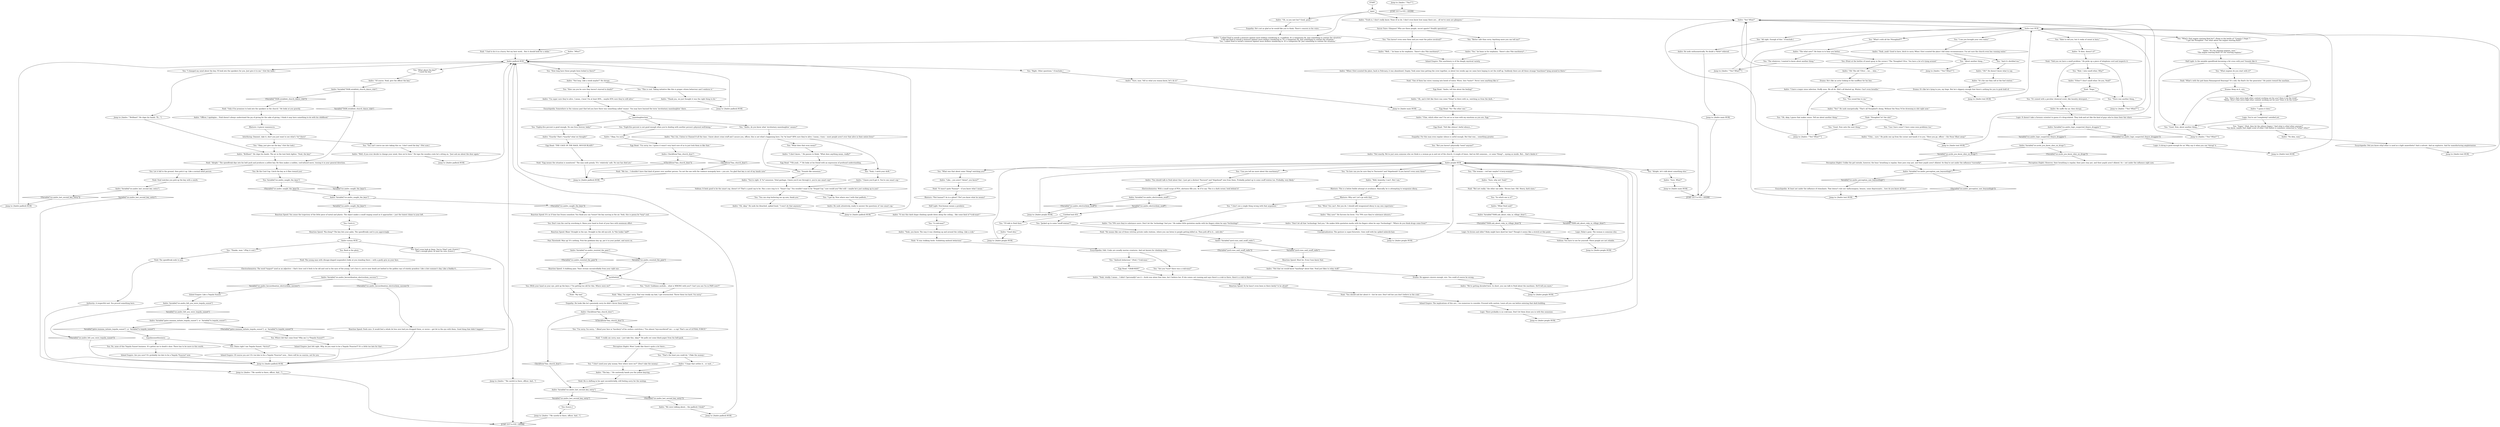 # ICE / ANDRE TENT CONTENT
# this is where andre's dialogues about the "church/padlock", "who are inside the church" and "tent equipment" are.
# ==================================================
digraph G {
	  0 [label="START"];
	  1 [label="input"];
	  2 [label="You: \"Okay, just give me the key.\" (Get the task.)"];
	  3 [label="Andre: \"Brilliant!\" He claps his hands. The air in the tent feels lighter. \"Noid, the key!\""];
	  4 [label="Logic: You're not *completely* satisfied yet."];
	  5 [label="You: \"Andre, do you know what 'involuntary manslaughter' means?\""];
	  6 [label="You: \"Can you tell me more about this machinery?\""];
	  7 [label="Andre: \"Yeah, yeah! Good to have, bitch to carry. When I first scouted the place I did some reconnaissance. I'm not sure the church even has running water.\""];
	  8 [label="Noid: \"What's with the god damn Romangorod Hearings? It's cold, the fluid's for the generator.\" He points toward the machine."];
	  9 [label="Jump to: [Andre tent HUB]"];
	  10 [label="Andre: \"Yeah, totally. I mean... I didn't *personally* see it -- Acele was alone that time, but I believe her. If she comes out running and says there's a crab in there, there's a crab in there.\""];
	  11 [label="Jump to: [Andre people HUB]"];
	  12 [label="Andre: \"Sure, why not! Yeah!\""];
	  13 [label="Volition: You have to see for yourself. These people are not reliable."];
	  14 [label="Jump to: [Andre: \"\"Brilliant!\" He claps his hands. Th...\"]"];
	  15 [label="Reaction Speed: You sense the trajectory of the little piece of metal and plastic. The object makes a small ringing sound as it approaches -- just the tiniest chime to your left."];
	  16 [label="You: \"Right. Other questions.\" (Conclude.)"];
	  17 [label="You: \"How can you be sure they haven't starved to death?\""];
	  18 [label="Jump to: [Andre padlock HUB]"];
	  19 [label="Perception (Sight): Wow! Looks like there's quite a lot there..."];
	  20 [label="You: \"You sound fine to me.\""];
	  21 [label="Jump to: [Andre tent HUB]"];
	  22 [label="Jump to: [Andre tent HUB]"];
	  23 [label="You: \"Are you *sure* there was a crab-man?\""];
	  24 [label="Andre: \"Officer, I apologize... Noid doesn't always understand the joy of giving for the sake of giving. I think it may have something to do with his childhood.\""];
	  25 [label="Logic: Ruby's gone. The woman is someone else."];
	  26 [label="Andre: Variable[\"yard.cuno_said_snuff_radio\"]"];
	  27 [label="Variable[\"yard.cuno_said_snuff_radio\"]", shape=diamond];
	  28 [label="!(Variable[\"yard.cuno_said_snuff_radio\"])", shape=diamond];
	  29 [label="You: Be the Cool Cop. Catch the key as it flies toward you!"];
	  30 [label="You: Variable[\"ice.andre_caught_the_keys\"]"];
	  31 [label="Variable[\"ice.andre_caught_the_keys\"]", shape=diamond];
	  32 [label="!(Variable[\"ice.andre_caught_the_keys\"])", shape=diamond];
	  33 [label="You: Don't even look at them. You're *that* cool. [Leave.]\nThat's enough glory. At least for now. [Leave.]"];
	  34 [label="You: \"Thanks, man.\" (Play it cool.)"];
	  35 [label="Inland Empire: Just felt right. Why, do you want to be a Tequila *Sunrise?* It's a little too late for that..."];
	  36 [label="You: \"Alright, let's talk about something else.\""];
	  37 [label="Jump to: [Andre people HUB]"];
	  38 [label="Andre: Variable[\"ice.andre_electrochem_snuff\"]"];
	  39 [label="Variable[\"ice.andre_electrochem_snuff\"]", shape=diamond];
	  40 [label="!(Variable[\"ice.andre_electrochem_snuff\"])", shape=diamond];
	  41 [label="Andre: \"When I first scouted the place, back in February, it was abandoned. Empty. Took some time getting the crew together, so about two weeks ago we came here hoping to set the stuff up. Suddenly there are all these strange *machines* lying around in there.\""];
	  42 [label="Andre: \"Not that we would know *anything* about that. Noid just likes to relay stuff.\""];
	  43 [label="Reaction Speed: A stabbing pain. Tears stream uncontrollably from your right eye."];
	  44 [label="Andre: \"It was this dark shape climbing upside down along the ceiling... like some kind of *crab-man*.\""];
	  45 [label="You: \"A crab-man?\""];
	  46 [label="Rhetoric: A pincer manoeuvre."];
	  47 [label="Logic: So brown and older? Ruby might have dyed her hair? Though it seems like a stretch at this point."];
	  48 [label="Logic: There probably is no crab-man. Don't let them draw you in with this nonsense."];
	  49 [label="Jump to: [Andre main HUB]"];
	  50 [label="Drama: Keep on it, sire."];
	  51 [label="You: \"I changed my mind about the key. I'll look into the spookers for you. Just give it to me.\" (Get the task.)"];
	  52 [label="Andre: \"Not long. Like a week maybe?\" He shrugs."];
	  53 [label="Andre: \"Exactly! That's *exactly* what we thought!\""];
	  54 [label="Andre: \"I knew you'd get it. You're one smart cop.\""];
	  55 [label="Egg Head: \"Felt like silence! Awful silence...\""];
	  56 [label="You: \"I'll talk to Noid then.\""];
	  57 [label="You: \"What's that engine starting fluid for?\" (Point to the bottle of \"Coupris L'Ange.\")\n\"I get the Nosaphed -- but what about the engine starting fluid?\""];
	  58 [label="Half Light: Is the amiable speedfreak becoming a bit cross with you? Sounds like it."];
	  59 [label="Andre: \"The what now?\" He leans in to hear you better."];
	  60 [label="Drama: He's like an actor looking to the souffleur for his line."];
	  61 [label="Egg Head: \"CRAB-MAN!\""];
	  62 [label="You: \"The woman -- red hair maybe? A lorry-woman?\""];
	  63 [label="Andre: Variable[\"TASK.ask_about_ruby_in_village_done\"]"];
	  64 [label="Variable[\"TASK.ask_about_ruby_in_village_done\"]", shape=diamond];
	  65 [label="!(Variable[\"TASK.ask_about_ruby_in_village_done\"])", shape=diamond];
	  66 [label="Reaction Speed: Must be. Even Cuno knew that."];
	  67 [label="Jump to: [Andre: \"\"Be careful in there, officer. And...\"]"];
	  68 [label="Jump to: [Andre: \"\"Be careful in there, officer. And...\"]"];
	  69 [label="Andre: \"I hope that settles it... or wait...\""];
	  70 [label="Noid: \"My bad.\""];
	  71 [label="manslaughtertime"];
	  72 [label="Andre: \"Hey now!\" He furrows his brow. \"I'm 70% sure they're substance abusers.\""];
	  73 [label="You: \"The whatever, I wanted to know about another thing.\""];
	  74 [label="Andre: \"No idea, man.\""];
	  75 [label="Noid: The speedfreak nods to you."];
	  76 [label="Noid: \"Only if he promises to look into the spookers in the church.\" He looks at you gravely."];
	  77 [label="Inland Empire: This machinery is of the deeply mystical variety."];
	  78 [label="Logic: A shrug is good enough for us! Why say it when you can *shrug* it."];
	  79 [label="Reaction Speed: It's as if time has frozen somehow. You think you can *sense* the key moving in the air. Yeah, this is gonna be *way* cool."];
	  80 [label="You: \"What does that even mean?\""];
	  81 [label="Noid: \"I really am sorry, man -- just take this, okay?\" He pulls out some black paper from his belt-pack."];
	  82 [label="You: No, none of this Tequila Sunset business. It's gotten me to death's door. There has to be more in this world..."];
	  83 [label="Egg Head: \"Andre, tell him about the feeling!\""];
	  84 [label="You: \"But you haven't physically *seen* anyone?\""];
	  85 [label="You: \"Hate to tell you, but it reeks of sweat in here.\""];
	  86 [label="You: \"What engines do you start with it?\""];
	  87 [label="Perception (Sight): However, their breathing is regular, their jaws stay put, and their pupils aren't dilated. So -- not under the influence right now."];
	  88 [label="Encyclopedia: Did you know ethyl ether is used as a light anaesthetic? And a solvent. And an explosive. And for manufacturing amphetamine."];
	  89 [label="Half Light: Non-human means a predator."];
	  90 [label="Andre: \"Well, if you ever decide to change your mind, then we're here.\" He taps the wooden crate he's sitting on. \"Just ask me about the door again.\""];
	  91 [label="Andre: \"Sure. What?\""];
	  93 [label="Andre: \"Thank you, we just thought it was the right thing to do.\""];
	  94 [label="Empathy: He looks like he's genuinely sorry he didn't throw them better."];
	  95 [label="Andre: Variable[\"ice.andre_caught_the_keys\"]"];
	  96 [label="Variable[\"ice.andre_caught_the_keys\"]", shape=diamond];
	  97 [label="!(Variable[\"ice.andre_caught_the_keys\"])", shape=diamond];
	  98 [label="Encyclopedia: Somewhere in the ruinous past that led you here there was something called 'exams'. You may have learned the term 'involuntary manslaughter' there."];
	  99 [label="Andre: He nods attentively, ready to answer the questions of 'one smart cop.'"];
	  100 [label="Andre: \"Okay, I'm sorry.\""];
	  101 [label="You: \"I'm sorry, I'm sorry...\" (Bend your face in *mockery* of his useless contrition.) \"You almost *eye-murdered* me -- a cop! That's use of LETHAL FORCE!\""];
	  102 [label="ouchthehub"];
	  103 [label="Andre: \"Uhm, which other one? I'm not as in tune with my emotions as you are, Egg.\""];
	  104 [label="Jump to: [Andre people HUB]"];
	  105 [label="Jump to: [Andre people HUB]"];
	  106 [label="You: \"About another thing...\""];
	  107 [label="You: \"It's mixed with a peculiar chemical scent, like laundry detergent...\""];
	  108 [label="Jump to: [Andre: \"\"Yes? What?\"\"]"];
	  109 [label="Empathy: For this man even regular silence is awful enough. But that was... something greater."];
	  110 [label="Noid: \"Alright.\" The speedfreak dips into his belt pack and produces a yellow key. He then makes a sudden, cool-infused move, tossing it in your general direction."];
	  111 [label="Andre: Variable[\"ice.andre_hecoordination_electrochem_success\"]"];
	  112 [label="Variable[\"ice.andre_hecoordination_electrochem_success\"]", shape=diamond];
	  113 [label="!(Variable[\"ice.andre_hecoordination_electrochem_success\"])", shape=diamond];
	  114 [label="You: \"Yeah, I catch your drift.\""];
	  115 [label="Drama: He appears sincere enough, sire. You could of course be wrong."];
	  116 [label="Andre: \"Uhm... sure.\" He picks one up from the corner and hands it to you. \"Here you go, officer -- the Nosa! Blast away!\""];
	  117 [label="Andre: \"I have a major sinus infection. Stuffy nose. We all do. Shit's all blasted up. Winter. Can't even breathe.\""];
	  118 [label="Noid: \"Nosaphed *is* the shit!\""];
	  119 [label="Andre: Variable[\"ice.andre_perception_saw_boysnothigh\"]"];
	  120 [label="Variable[\"ice.andre_perception_saw_boysnothigh\"]", shape=diamond];
	  121 [label="!(Variable[\"ice.andre_perception_saw_boysnothigh\"])", shape=diamond];
	  122 [label="You: \"What was that about some *thing* watching you?\""];
	  123 [label="Jump to: [Andre padlock HUB]"];
	  124 [label="Egg Head: \"THE CAGE OF THE RAGE, ROUGH BLAZE!\""];
	  125 [label="You: [Leave.]"];
	  126 [label="Jump to: [Andre: \"\"Yes?\"\"]"];
	  127 [label="Andre: \"Oh, so you met her? Good, good.\""];
	  128 [label="Andre padlock HUB"];
	  129 [label="You: \"What about the key?\"\n\"I need the key.\""];
	  130 [label="Andre: \"Of course. Noid, give the officer the key.\""];
	  131 [label="Andre victory HUB"];
	  132 [label="Andre people HUB"];
	  133 [label="You: \"Jacked up to some *snuff station*?\""];
	  134 [label="You: \"All right. Enough of this.\" (Conclude.)"];
	  135 [label="You: \"You can't coerce me into taking this on. I don't need the key.\" (Not now.)"];
	  136 [label="Andre: He nods enthusiastically. No doubt a *little* relieved."];
	  137 [label="Andre: \"Oh, okay.\" He nods his bleached, spiked head. \"I won't do that anymore.\""];
	  138 [label="You: \"Sounds like nonsense.\""];
	  139 [label="Andre: \"I don't know...\" He pauses to think. \"What does anything mean, really?\""];
	  140 [label="You: \"So how can you be sure they're *burnouts* and *dopeheads* if you haven't even seen them?\""];
	  141 [label="Andre: \"We're getting derailed here. In short, you can talk to Noid about the machines. He'll tell you more.\""];
	  142 [label="Andre: \"Well, honestly, I can't. But I am.\""];
	  143 [label="You: \"And it's distilled too.\""];
	  144 [label="Andre: \"Mhm?\""];
	  145 [label="You: \"So which one is it?\""];
	  146 [label="Jump to: [Andre main HUB]"];
	  147 [label="Volition: It feels good to be the smart cop, doesn't it? That's a good cop to be. Has a nice ring to it. \"Smart Cop.\" You wouldn't want to be \"Stupid Cop,\" now would you? But still -- maybe he's just sucking up to you?"];
	  148 [label="Jump to: [Andre padlock HUB]"];
	  149 [label="Andre: Variable[\"gates.manana_initiate_tequila_sunset\"]  or  Variable[\"tc.tequila_sunset\"]"];
	  150 [label="Variable[\"gates.manana_initiate_tequila_sunset\"]  or  Variable[\"tc.tequila_sunset\"]", shape=diamond];
	  151 [label="!(Variable[\"gates.manana_initiate_tequila_sunset\"]  or  Variable[\"tc.tequila_sunset\"])", shape=diamond];
	  152 [label="You: \"Wow! You can't. But you do. I should add weaponised idiocy to my own repertoire.\""];
	  153 [label="Rhetoric: This is a below feeble attempt at avoidance. Basically, he is attempting to weaponise idiocy."];
	  154 [label="Andre: \"It's for starting engines, man.\"\n\"The engine starting fluid? It's for starting engines.\""];
	  155 [label="Jump to: [Andre: \"\"Yes? What?\"\"]"];
	  156 [label="Andre: He sniffs the air, then shrugs."];
	  157 [label="Perception (Sight): Unlike the girl outside, however, the boys' breathing is regular, their jaws stay put, and their pupils aren't dilated. So they're not under the influence *currently*."];
	  158 [label="Reaction Speed: So he hasn't even been in there lately? Is he afraid?"];
	  159 [label="You: Don't ruin the cool by overdoing it. Raise your hand in front of your face with minimum effort."];
	  160 [label="Andre: \"Truth is, I don't really know. None of us do. I don't even know how many there are... all we've seen are glimpses.\""];
	  161 [label="Noid: \"Nope.\""];
	  162 [label="Andre: Variable[\"ice.acele_you_know_shes_on_drugs\"]"];
	  163 [label="Variable[\"ice.acele_you_know_shes_on_drugs\"]", shape=diamond];
	  164 [label="!(Variable[\"ice.acele_you_know_shes_on_drugs\"])", shape=diamond];
	  165 [label="Jump to: [Andre tent HUB]"];
	  166 [label="Noid: He is shifting in his spot uncomfortably, still feeling sorry for the mishap."];
	  167 [label="Andre: \"Like... you aren't *alone*, you know?\""];
	  168 [label="Jump to: [Andre people HUB]"];
	  169 [label="Jump to: [Andre padlock HUB]"];
	  170 [label="Noid: \"But not really,\" the other one adds. \"Brown hair. Old. Heavy, dark sines.\""];
	  171 [label="Andre: \"What Noid said!\""];
	  172 [label="Andre: Variable[\"ice.andre_last_second_key_entry\"]"];
	  173 [label="Variable[\"ice.andre_last_second_key_entry\"]", shape=diamond];
	  174 [label="!(Variable[\"ice.andre_last_second_key_entry\"])", shape=diamond];
	  175 [label="You: \"You can stop buttering me up now, thank you.\""];
	  176 [label="Andre: \"You're right. It *is* nonsense. Total garbage. I knew you'd see through it, you're one smart cop!\""];
	  177 [label="Andre: \"Don't let all that 'technology' fool you.\" He makes little quotation marks with his fingers when he says *technology*. \"Where do you think drugs come from?\""];
	  178 [label="You: \"I don't see a single thing wrong with that argument.\""];
	  179 [label="Jump to: [Andre: \"\"Yes? What?\"\"]"];
	  180 [label="You: \"What's with all the *Nosaphed*?\""];
	  181 [label="You: \"Can I have some? I have some nose problems too.\""];
	  182 [label="Andre: Variable[\"ice.andre_resisted_the_pain\"]"];
	  183 [label="Variable[\"ice.andre_resisted_the_pain\"]", shape=diamond];
	  184 [label="!(Variable[\"ice.andre_resisted_the_pain\"])", shape=diamond];
	  185 [label="Noid: \"It wasn't quite *human* -- if you know what I mean.\""];
	  186 [label="Noid: \"I had to do it in a hurry. Not my best work... But it should hold for a while.\""];
	  187 [label="Jump to: [Andre padlock HUB]"];
	  188 [label="You: \"I don't need your pity money. Now where were we?\" (Don't take the money.)"];
	  189 [label="tequilasunsetbusiness"];
	  190 [label="Andre: CheckItem(\"key_church_door\")"];
	  191 [label="CheckItem(\"key_church_door\")", shape=diamond];
	  192 [label="!(CheckItem(\"key_church_door\"))", shape=diamond];
	  193 [label="Noid: \"One of them has wires running into bowls of water. Wires. Into *water*. Never seen anything like it.\""];
	  194 [label="Untitled hub (03)"];
	  195 [label="Jump to: [Andre tent HUB]"];
	  196 [label="You: \"Good. Now unto the next thing.\""];
	  197 [label="You: \"Super.\" (Nod, then let the silence linger.) \"And what is ethyl ether anyway?\"\n\"You know, maybe that slight scent of ether I felt before is somehow connected to *ethyl* ether?\""];
	  198 [label="Jump to: [Andre: \"\"Yes? What?\"\"]"];
	  199 [label="Andre: \"Good idea.\""];
	  200 [label="Andre: Variable[\"TASK.establish_church_dance_club\"]"];
	  201 [label="Variable[\"TASK.establish_church_dance_club\"]", shape=diamond];
	  202 [label="!(Variable[\"TASK.establish_church_dance_club\"])", shape=diamond];
	  203 [label="Drama: It's like he's lying to you, my liege. But he's slippery enough that there's nothing for you to grab hold of."];
	  204 [label="Andre: \"I asked Noid to install a measure against more drifters wandering in. A padlock. It's a temporary fix. Just something to contain the situation.\"\n\"I did ask Noid to install a measure against more drifters wandering in. It's a temporary fix. Just something to contain the situation.\"\n\"Yes. I asked Noid to install a measure against more drifters wandering in. It's a temporary fix. Just something to contain the situation.\""];
	  205 [label="Empathy: He's not as glad as he would like you to think. There's concern in his voice."];
	  206 [label="Reaction Speed: *Ka-ching!* The key hits your palm. The speedfreaks nod to you approvingly."];
	  207 [label="Andre: \"We were talking about... the padlock I think?\""];
	  208 [label="Andre: \"The key...\" He cautiously hands you the yellow keyring."];
	  209 [label="You: \"That's the least you could do.\" (Take the money.)"];
	  210 [label="Andre: \"Yes I do, I listen to Channel 8 all the time. I know about crime stuff and I assure you, officer, this is not what's happening here. I'm *at least* 80% sure they're alive. I mean, c'mon -- most people aren't ever that alive in their entire lives!\""];
	  211 [label="Reaction Speed: Feels nice. It would feel a whole lot less nice had you dropped them, or worse -- got hit in the eye with them. Good thing that didn't happen!"];
	  212 [label="Noid: \"He means like one of those rich-boy private radio stations, where you can listen to people getting killed on. Then jerk off to it... sick shit.\""];
	  213 [label="Conceptualization: The gesture is super-futuristic. Goes well with his spiked imbecile-hair."];
	  214 [label="Encyclopedia: At least not under the influence of stimulants. That doesn't rule out: hallucinogens, benzos, some depressants... how do you know all this?"];
	  215 [label="You: (Point at the bottles of nasal spray in the corner.) \"The 'Nosaphed Ultra.' You have a lot of it lying around.\""];
	  216 [label="Reaction Speed: Blam! Straight in the eye. Straight in the old eye-orb. In *the lookin' ball*!"];
	  217 [label="Authority: A respectful nod. You proved something here."];
	  218 [label="Interfacing: Dammit, take it, don't you just want to see what's *in* there?"];
	  219 [label="Jump to: [Andre people HUB]"];
	  220 [label="Andre: CheckItem(\"key_church_door\")"];
	  221 [label="CheckItem(\"key_church_door\")", shape=diamond];
	  222 [label="!(CheckItem(\"key_church_door\"))", shape=diamond];
	  223 [label="You: \"This is cool. Taking initiative like this is proper citizen behaviour and I endorse it.\""];
	  224 [label="Jump to: [Andre padlock HUB]"];
	  225 [label="Egg Head: \"I'm sorry, too. I guess it wasn't very hard core of us to just lock them in like that.\""];
	  226 [label="You: Where did that come from? Why am I a *Tequila Sunset*?"];
	  227 [label="Andre: \"I'm 70% sure they're substance users. Don't let the 'technology' fool you.\" He makes little quotation marks with his fingers when he says *technology*."];
	  228 [label="Andre: \"Yes? What?\""];
	  229 [label="Andre: \"Oh?\" He doesn't know what to say."];
	  230 [label="Andre: \"It's the one they sell at the fuel station.\""];
	  231 [label="Andre: \"Yeah, you know. The way it was climbing up and around the ceiling. Like a crab.\""];
	  232 [label="You: Catch it."];
	  233 [label="Rhetoric: Why not! Let's go with that."];
	  234 [label="Andre: Variable[\"ice.andre_last_second_key_entry\"]"];
	  235 [label="Variable[\"ice.andre_last_second_key_entry\"]", shape=diamond];
	  236 [label="!(Variable[\"ice.andre_last_second_key_entry\"])", shape=diamond];
	  237 [label="You: \"How long have those people been locked in there?\""];
	  238 [label="Inland Empire: Are you sure? It's probably too late to be a Tequila *Sunrise* now."];
	  239 [label="You: Damn right I am Tequila Sunset. *Arriva*!"];
	  240 [label="Noid: \"Man, I'm super sorry. That was totally my bad, I got overexcited. Threw them too hard. I'm sorry.\""];
	  241 [label="You: \"You haven't even seen them and you want the police involved?\""];
	  242 [label="You: \"Better safe than sorry. Anything more you can tell me?\""];
	  243 [label="Andre: \"Oh, and it felt like there was some *thing* in there with us, watching us from the dark...\""];
	  244 [label="You: \"There was another thing...\""];
	  245 [label="You: \"Oh, okay, I guess that makes sense. Tell me about another thing.\""];
	  246 [label="Noid: \"Told you we have a smell problem.\" He picks up a piece of telephone cord and inspects it."];
	  247 [label="Andre: \"Ether? I don't smell ether. Do you, Noid?\""];
	  248 [label="Andre: \"I guess it does.\""];
	  249 [label="Logic: It doesn't take a forensic scientist to guess it's drug-related. They look and act like the kind of guys who've done their fair share."];
	  250 [label="Noid: The young man with ribcage-shaped suspenders looks at you standing there -- with a goofy grin on your face."];
	  251 [label="Rhetoric: *Not human*? As in a ghost? *Do* you know what he means?"];
	  252 [label="You: \"Ambush behaviour.\" (Nod.) \"Crab-man.\""];
	  253 [label="Encyclopedia: Odd. Crabs are usually marine creatures. And not known for climbing walls."];
	  254 [label="Inland Empire: The implications of this are... too numerous to consider. Proceed with caution. Learn all you can before entering that dark building."];
	  255 [label="Andre: \"I'm super sure they're alive. I mean, c'mon! I'm at least 90%... maybe 85% sure they're still alive.\""];
	  256 [label="Noid: Noid watches you pick up the key with a smirk."];
	  257 [label="You: \"Eighty-five percent is good enough. No one lives forever, baby!\""];
	  258 [label="You: \"I get by. Now where was I with that padlock...\""];
	  259 [label="Andre: \"You should talk to Noid about that. I just got a distinct *burnout* and *dopehead* sine from them. Probably jacked up to some snuff station too. Probably, very likely.\""];
	  260 [label="Andre: \"Yes,\" he leans in for emphasis, \"there's also *the machinery*...\""];
	  261 [label="You: \"I see you brought your own water.\""];
	  262 [label="You: \"Wait. I also smell ether. Why?\""];
	  263 [label="Andre: Variable[\"ice.andre_logic_suspected_theyre_druggies\"]"];
	  264 [label="Variable[\"ice.andre_logic_suspected_theyre_druggies\"]", shape=diamond];
	  265 [label="!(Variable[\"ice.andre_logic_suspected_theyre_druggies\"])", shape=diamond];
	  266 [label="Andre: \"Yes!\" He nods energetically. \"That's all Nosaphed's doing. Without the Nosa I'd be drowning in shit right now.\""];
	  267 [label="Jump to: [Andre main HUB]"];
	  268 [label="Savoir Faire: Glimpses? Who are these people, secret agents? Stealth operatives?"];
	  269 [label="Jump to: [Andre: \"\"Be careful in there, officer. And...\"]"];
	  270 [label="You: (With your hand on your eye, pick up the keys.) \"I'm getting too old for this. Where were we?\""];
	  271 [label="Electrochemistry: The word *august* used as an adjective -- that's how cool it feels to be old and cool in the eyes of the young. Let's face it, you're near death yet bathed in the golden rays of stately grandeur. Like a late summer's day. Like a Daddy-O..."];
	  272 [label="You: \"Ouch! Goddamn asshole... what is WRONG with you?! Can't you see I'm in PAIN now?!\""];
	  273 [label="Jump to: [Andre padlock HUB]"];
	  274 [label="Pain Threshold: Man up! It's nothing. Pick the goddamn key up, put it in your pocket, and move on."];
	  275 [label="Andre: Variable[\"ice.andre_felt_you_were_tequila_sunset\"]"];
	  276 [label="Variable[\"ice.andre_felt_you_were_tequila_sunset\"]", shape=diamond];
	  277 [label="!(Variable[\"ice.andre_felt_you_were_tequila_sunset\"])", shape=diamond];
	  278 [label="Egg Head: \"No! The other one.\""];
	  279 [label="Andre: \"Not exactly. We've just seen someone who we think is a woman go in and out of the church. A couple of times. And we felt someone... or some *thing*... eyeing us inside. But... that's kinda it.\""];
	  280 [label="Electrochemistry: With a small surge of PEA, alertness fills you. As if to say: This is a dark corner, look behind it!"];
	  281 [label="You: \"Good. Now, about another thing...\""];
	  282 [label="Noid: \"It was stalking Acele. Exhibiting ambush behaviour.\""];
	  283 [label="Noid: \"Egg means the situation is monitored.\" The man nods grimly. \"It's 'relatively' safe. No one has died yet.\""];
	  284 [label="Andre: \"Sure, man. Tell us what you wanna know, let's do it!\""];
	  285 [label="You: Bask in the glory."];
	  286 [label="You: Let it fall to the ground, then pick it up. Like a normal adult person."];
	  287 [label="You: \"Eight-five percent is not good enough when you're dealing with another person's physical well-being.\""];
	  288 [label="Inland Empire: Of course you are! It's too late to be a Tequila *Sunrise* now... there will be no sunrise, not for you."];
	  289 [label="Inland Empire: Like a Tequila Sunset."];
	  290 [label="Egg Head: \"*Oh yeah...*\" He looks at his friend with an expression of profound understanding."];
	  291 [label="Noid: \"Me too... I shouldn't have that kind of power over another person. I'm not the one with the violence monopoly here -- you are. I'm glad that key is out of my hands now.\""];
	  292 [label="Andre: \"Well...\" he leans in for emphasis, \"there's also *the machinery*...\""];
	  293 [label="Andre tent HUB"];
	  294 [label="Jump to: [Andre: \"\"Yes? What?\"\"]"];
	  295 [label="Andre: \"It does, doesn't it?\""];
	  296 [label="You: \"How's that extra high ether content working out for you? Does it do the trick?\n\"Relax. How's that extra high ether content working out for you? Does it do the trick?\""];
	  297 [label="Andre: \"Oh! The old 'Ultra'... we.... uhm...\""];
	  298 [label="Noid: \"You should ask her about it -- but be nice. Don't tell her you don't believe in the crab.\""];
	  3530299 [label="JUMP OUT to ICE / ANDRE", shape=diamond];
	  3530085 [label="JUMP OUT to ICE / ANDRE", shape=diamond];
	  3530374 [label="JUMP OUT to ICE / ANDRE", shape=diamond];
	  0 -> 1
	  1 -> 160
	  1 -> 204
	  1 -> 228
	  1 -> 127
	  2 -> 3
	  3 -> 110
	  4 -> 281
	  4 -> 197
	  5 -> 210
	  6 -> 259
	  7 -> 106
	  7 -> 143
	  8 -> 50
	  9 -> 293
	  10 -> 158
	  11 -> 132
	  12 -> 170
	  13 -> 219
	  14 -> 3
	  15 -> 232
	  16 -> 284
	  17 -> 255
	  18 -> 128
	  19 -> 209
	  19 -> 188
	  20 -> 266
	  21 -> 293
	  22 -> 293
	  23 -> 10
	  24 -> 46
	  25 -> 13
	  26 -> 27
	  26 -> 28
	  27 -> 66
	  28 -> 42
	  29 -> 30
	  30 -> 32
	  30 -> 31
	  31 -> 95
	  32 -> 95
	  33 -> 67
	  34 -> 75
	  35 -> 169
	  36 -> 91
	  37 -> 132
	  38 -> 40
	  38 -> 39
	  39 -> 194
	  40 -> 104
	  41 -> 193
	  42 -> 115
	  43 -> 102
	  44 -> 45
	  45 -> 231
	  46 -> 218
	  47 -> 13
	  48 -> 11
	  49 -> 3530374
	  50 -> 296
	  50 -> 281
	  51 -> 14
	  52 -> 17
	  52 -> 223
	  53 -> 124
	  54 -> 147
	  55 -> 109
	  56 -> 199
	  57 -> 154
	  58 -> 296
	  58 -> 281
	  58 -> 86
	  59 -> 73
	  59 -> 215
	  60 -> 117
	  61 -> 10
	  62 -> 12
	  63 -> 64
	  63 -> 65
	  64 -> 25
	  65 -> 47
	  66 -> 42
	  67 -> 3530085
	  68 -> 3530085
	  69 -> 208
	  70 -> 94
	  71 -> 257
	  71 -> 5
	  71 -> 287
	  72 -> 177
	  73 -> 108
	  74 -> 88
	  75 -> 217
	  76 -> 24
	  77 -> 41
	  78 -> 195
	  79 -> 159
	  80 -> 139
	  81 -> 19
	  82 -> 238
	  83 -> 243
	  84 -> 279
	  85 -> 295
	  86 -> 8
	  87 -> 119
	  88 -> 22
	  89 -> 44
	  90 -> 123
	  91 -> 49
	  93 -> 187
	  94 -> 220
	  95 -> 96
	  95 -> 97
	  96 -> 15
	  97 -> 79
	  98 -> 71
	  99 -> 224
	  100 -> 225
	  101 -> 81
	  102 -> 272
	  102 -> 270
	  103 -> 55
	  104 -> 132
	  105 -> 132
	  106 -> 155
	  107 -> 156
	  108 -> 228
	  109 -> 84
	  110 -> 29
	  110 -> 286
	  111 -> 112
	  111 -> 113
	  112 -> 289
	  113 -> 211
	  114 -> 54
	  115 -> 141
	  116 -> 165
	  117 -> 20
	  117 -> 245
	  118 -> 196
	  118 -> 181
	  119 -> 120
	  119 -> 121
	  120 -> 214
	  121 -> 21
	  122 -> 167
	  123 -> 128
	  124 -> 283
	  125 -> 68
	  126 -> 3530299
	  127 -> 205
	  128 -> 16
	  128 -> 129
	  128 -> 51
	  128 -> 237
	  129 -> 130
	  130 -> 200
	  131 -> 33
	  131 -> 34
	  131 -> 285
	  132 -> 36
	  132 -> 6
	  132 -> 140
	  132 -> 122
	  132 -> 62
	  133 -> 212
	  134 -> 136
	  135 -> 90
	  136 -> 146
	  137 -> 224
	  138 -> 176
	  139 -> 290
	  140 -> 142
	  141 -> 37
	  142 -> 153
	  143 -> 229
	  144 -> 128
	  145 -> 171
	  146 -> 3530374
	  147 -> 258
	  147 -> 175
	  148 -> 128
	  149 -> 150
	  149 -> 151
	  150 -> 189
	  151 -> 226
	  152 -> 72
	  153 -> 233
	  154 -> 58
	  155 -> 228
	  156 -> 249
	  157 -> 119
	  158 -> 298
	  159 -> 216
	  160 -> 268
	  161 -> 107
	  161 -> 244
	  162 -> 163
	  162 -> 164
	  163 -> 157
	  164 -> 87
	  165 -> 293
	  166 -> 234
	  167 -> 185
	  168 -> 132
	  169 -> 128
	  170 -> 145
	  171 -> 63
	  172 -> 173
	  172 -> 174
	  173 -> 269
	  174 -> 18
	  175 -> 137
	  176 -> 147
	  177 -> 213
	  178 -> 227
	  179 -> 228
	  180 -> 59
	  181 -> 116
	  182 -> 184
	  182 -> 183
	  183 -> 102
	  184 -> 43
	  185 -> 251
	  186 -> 128
	  187 -> 128
	  188 -> 208
	  189 -> 82
	  189 -> 239
	  190 -> 192
	  190 -> 191
	  191 -> 291
	  192 -> 273
	  193 -> 83
	  194 -> 56
	  194 -> 133
	  195 -> 293
	  196 -> 294
	  197 -> 74
	  198 -> 228
	  199 -> 168
	  200 -> 201
	  200 -> 202
	  201 -> 110
	  202 -> 76
	  203 -> 9
	  204 -> 186
	  205 -> 204
	  206 -> 131
	  207 -> 148
	  208 -> 166
	  209 -> 69
	  210 -> 80
	  210 -> 114
	  210 -> 138
	  211 -> 169
	  212 -> 26
	  213 -> 105
	  214 -> 21
	  215 -> 297
	  216 -> 274
	  217 -> 169
	  218 -> 2
	  218 -> 135
	  219 -> 132
	  220 -> 221
	  220 -> 222
	  221 -> 234
	  222 -> 101
	  223 -> 93
	  224 -> 128
	  225 -> 190
	  226 -> 35
	  227 -> 213
	  228 -> 293
	  229 -> 230
	  230 -> 203
	  231 -> 282
	  232 -> 206
	  233 -> 152
	  233 -> 178
	  234 -> 235
	  234 -> 236
	  235 -> 125
	  236 -> 207
	  237 -> 52
	  238 -> 169
	  239 -> 288
	  240 -> 94
	  241 -> 292
	  242 -> 260
	  243 -> 278
	  244 -> 198
	  245 -> 294
	  246 -> 107
	  246 -> 244
	  246 -> 262
	  247 -> 161
	  248 -> 4
	  249 -> 263
	  250 -> 271
	  251 -> 89
	  252 -> 61
	  253 -> 252
	  253 -> 23
	  254 -> 48
	  255 -> 98
	  256 -> 172
	  257 -> 53
	  258 -> 99
	  259 -> 280
	  260 -> 77
	  261 -> 7
	  262 -> 247
	  263 -> 264
	  263 -> 265
	  264 -> 162
	  265 -> 78
	  266 -> 118
	  267 -> 3530374
	  268 -> 241
	  268 -> 242
	  269 -> 3530085
	  270 -> 70
	  271 -> 111
	  272 -> 240
	  273 -> 128
	  274 -> 182
	  275 -> 276
	  275 -> 277
	  276 -> 149
	  277 -> 169
	  278 -> 103
	  279 -> 132
	  280 -> 38
	  281 -> 179
	  282 -> 253
	  283 -> 273
	  284 -> 267
	  285 -> 250
	  286 -> 256
	  287 -> 100
	  288 -> 169
	  289 -> 275
	  290 -> 114
	  290 -> 138
	  291 -> 273
	  292 -> 77
	  293 -> 261
	  293 -> 134
	  293 -> 180
	  293 -> 85
	  293 -> 57
	  294 -> 228
	  295 -> 246
	  296 -> 248
	  297 -> 60
	  298 -> 254
}

